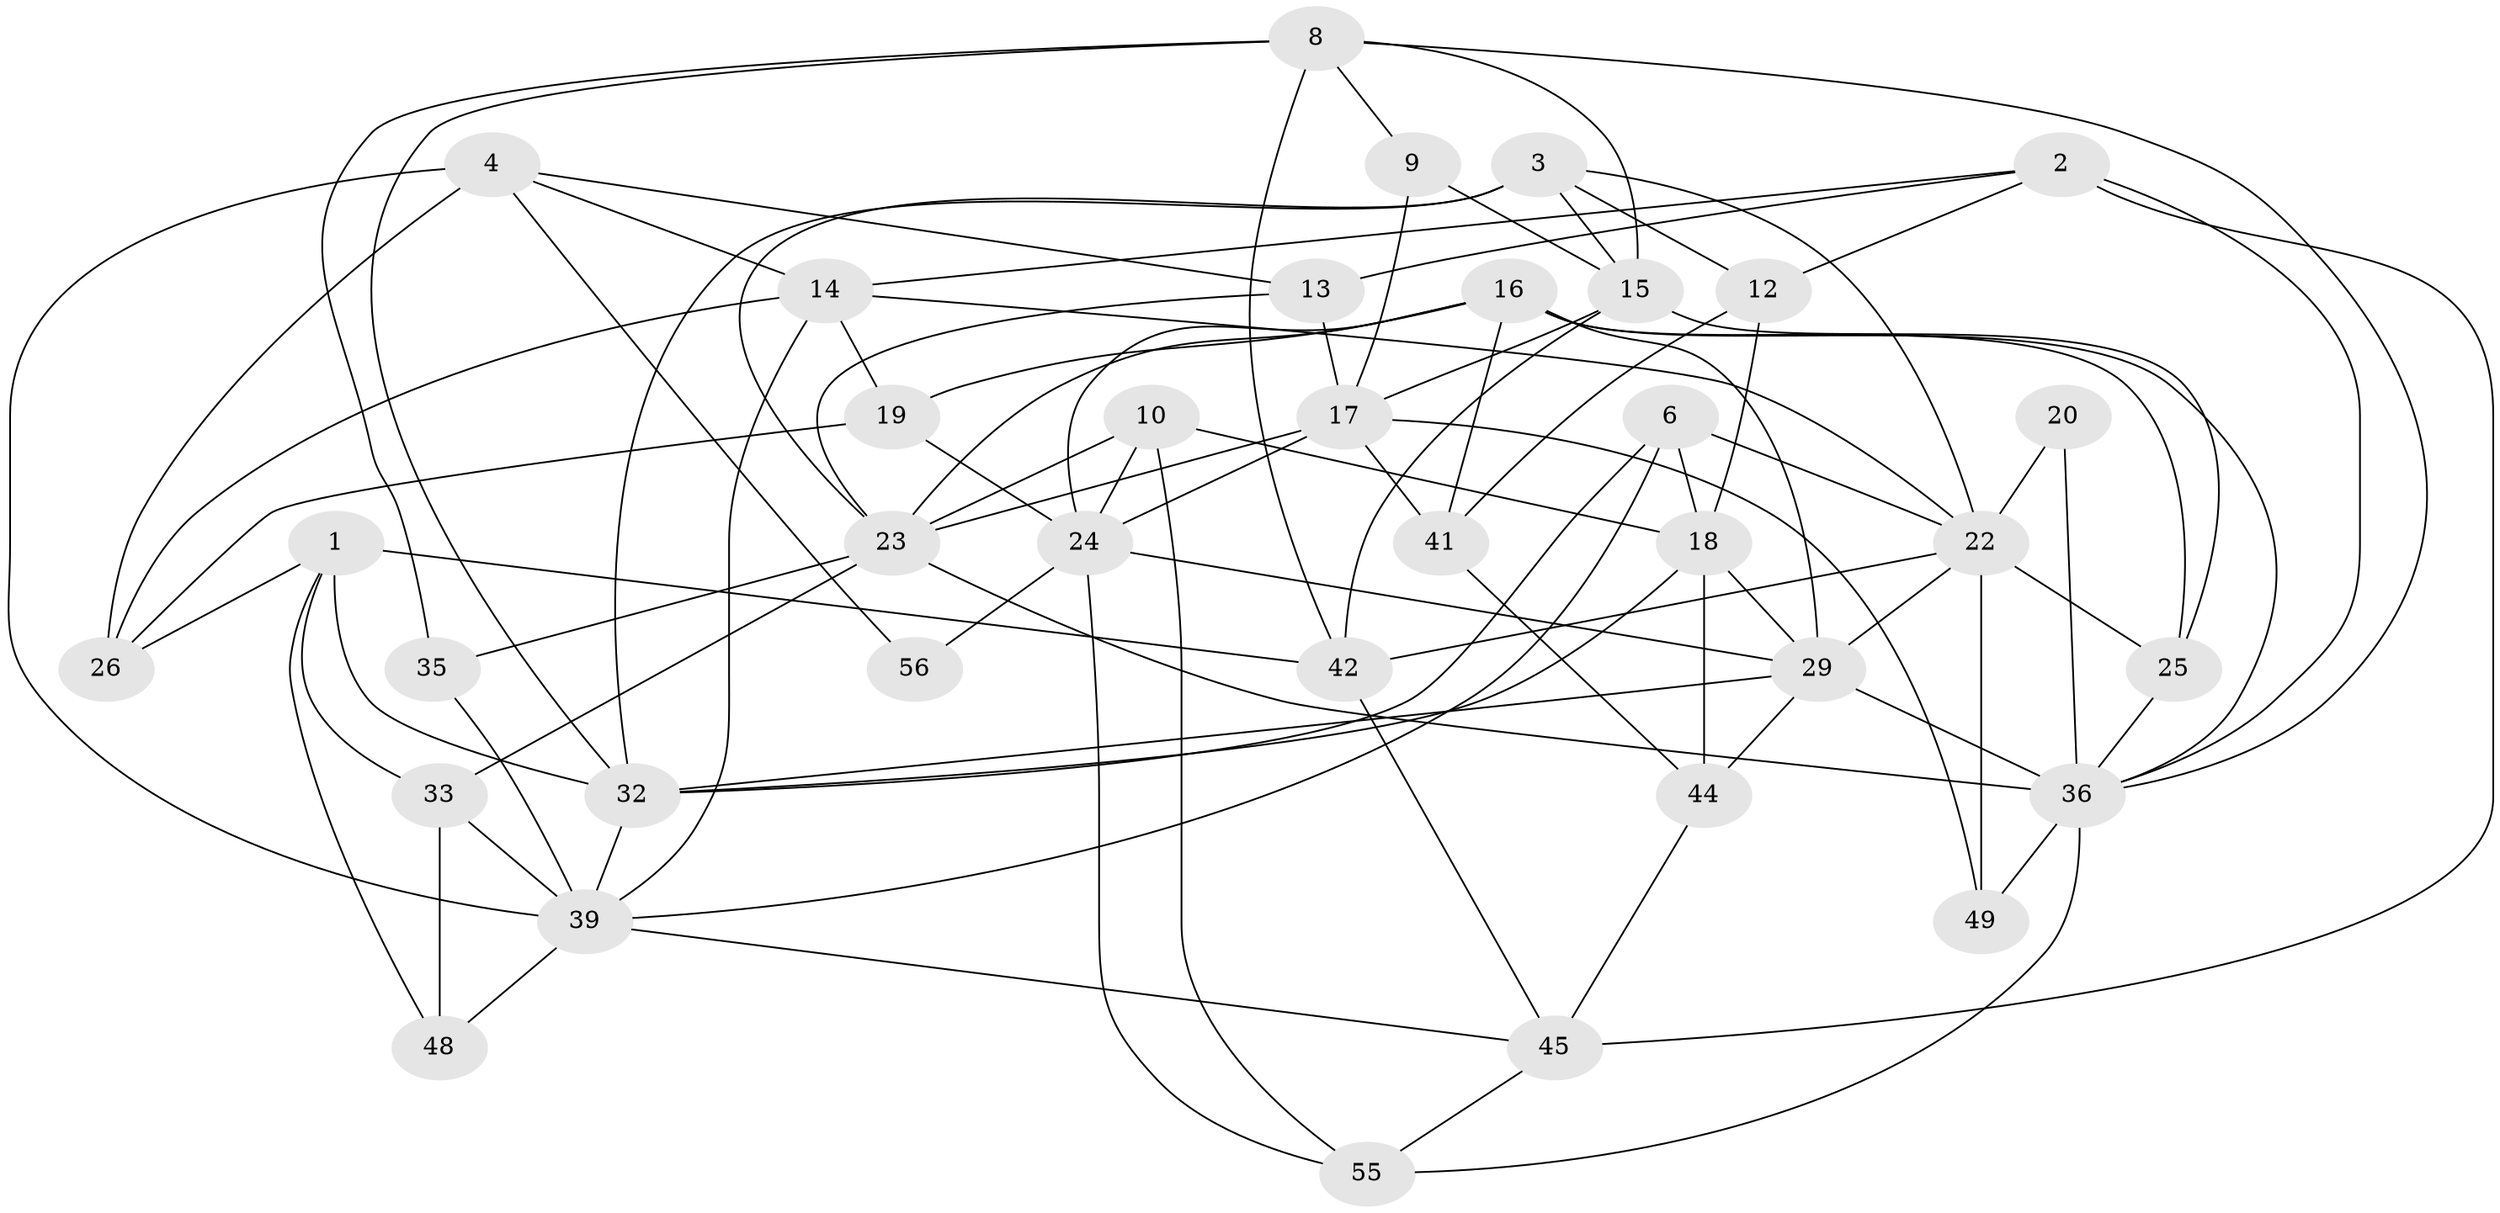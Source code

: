 // original degree distribution, {2: 0.10344827586206896, 5: 0.15517241379310345, 3: 0.3275862068965517, 4: 0.27586206896551724, 6: 0.06896551724137931, 7: 0.05172413793103448, 9: 0.017241379310344827}
// Generated by graph-tools (version 1.1) at 2025/11/02/27/25 16:11:19]
// undirected, 36 vertices, 91 edges
graph export_dot {
graph [start="1"]
  node [color=gray90,style=filled];
  1 [super="+7"];
  2 [super="+58"];
  3 [super="+5"];
  4 [super="+43"];
  6 [super="+11"];
  8 [super="+31"];
  9;
  10 [super="+27"];
  12 [super="+21"];
  13;
  14;
  15 [super="+30"];
  16 [super="+40"];
  17 [super="+52"];
  18;
  19 [super="+53"];
  20;
  22 [super="+50"];
  23 [super="+28"];
  24 [super="+34"];
  25;
  26;
  29 [super="+51"];
  32 [super="+37"];
  33 [super="+38"];
  35;
  36 [super="+47"];
  39 [super="+54"];
  41;
  42;
  44 [super="+46"];
  45 [super="+57"];
  48;
  49;
  55;
  56;
  1 -- 26;
  1 -- 48;
  1 -- 33;
  1 -- 32;
  1 -- 42;
  2 -- 14;
  2 -- 13;
  2 -- 45 [weight=2];
  2 -- 36;
  2 -- 12;
  3 -- 15;
  3 -- 22;
  3 -- 32;
  3 -- 12;
  3 -- 23;
  4 -- 13;
  4 -- 26;
  4 -- 56;
  4 -- 14;
  4 -- 39;
  6 -- 32;
  6 -- 39;
  6 -- 18;
  6 -- 22;
  8 -- 35;
  8 -- 9;
  8 -- 42;
  8 -- 36;
  8 -- 32;
  8 -- 15;
  9 -- 17;
  9 -- 15;
  10 -- 55;
  10 -- 24;
  10 -- 18;
  10 -- 23;
  12 -- 41;
  12 -- 18;
  13 -- 17;
  13 -- 23;
  14 -- 19;
  14 -- 26;
  14 -- 39;
  14 -- 22;
  15 -- 17;
  15 -- 42;
  15 -- 25;
  16 -- 24;
  16 -- 29;
  16 -- 19;
  16 -- 36;
  16 -- 23;
  16 -- 25;
  16 -- 41;
  17 -- 24;
  17 -- 41;
  17 -- 23;
  17 -- 49;
  18 -- 29;
  18 -- 44;
  18 -- 32;
  19 -- 26;
  19 -- 24;
  20 -- 22;
  20 -- 36;
  22 -- 29;
  22 -- 42;
  22 -- 49;
  22 -- 25;
  23 -- 33;
  23 -- 35;
  23 -- 36;
  24 -- 56;
  24 -- 29;
  24 -- 55;
  25 -- 36;
  29 -- 44;
  29 -- 32;
  29 -- 36;
  32 -- 39;
  33 -- 48;
  33 -- 39;
  35 -- 39;
  36 -- 49;
  36 -- 55;
  39 -- 48;
  39 -- 45;
  41 -- 44;
  42 -- 45;
  44 -- 45;
  45 -- 55;
}
